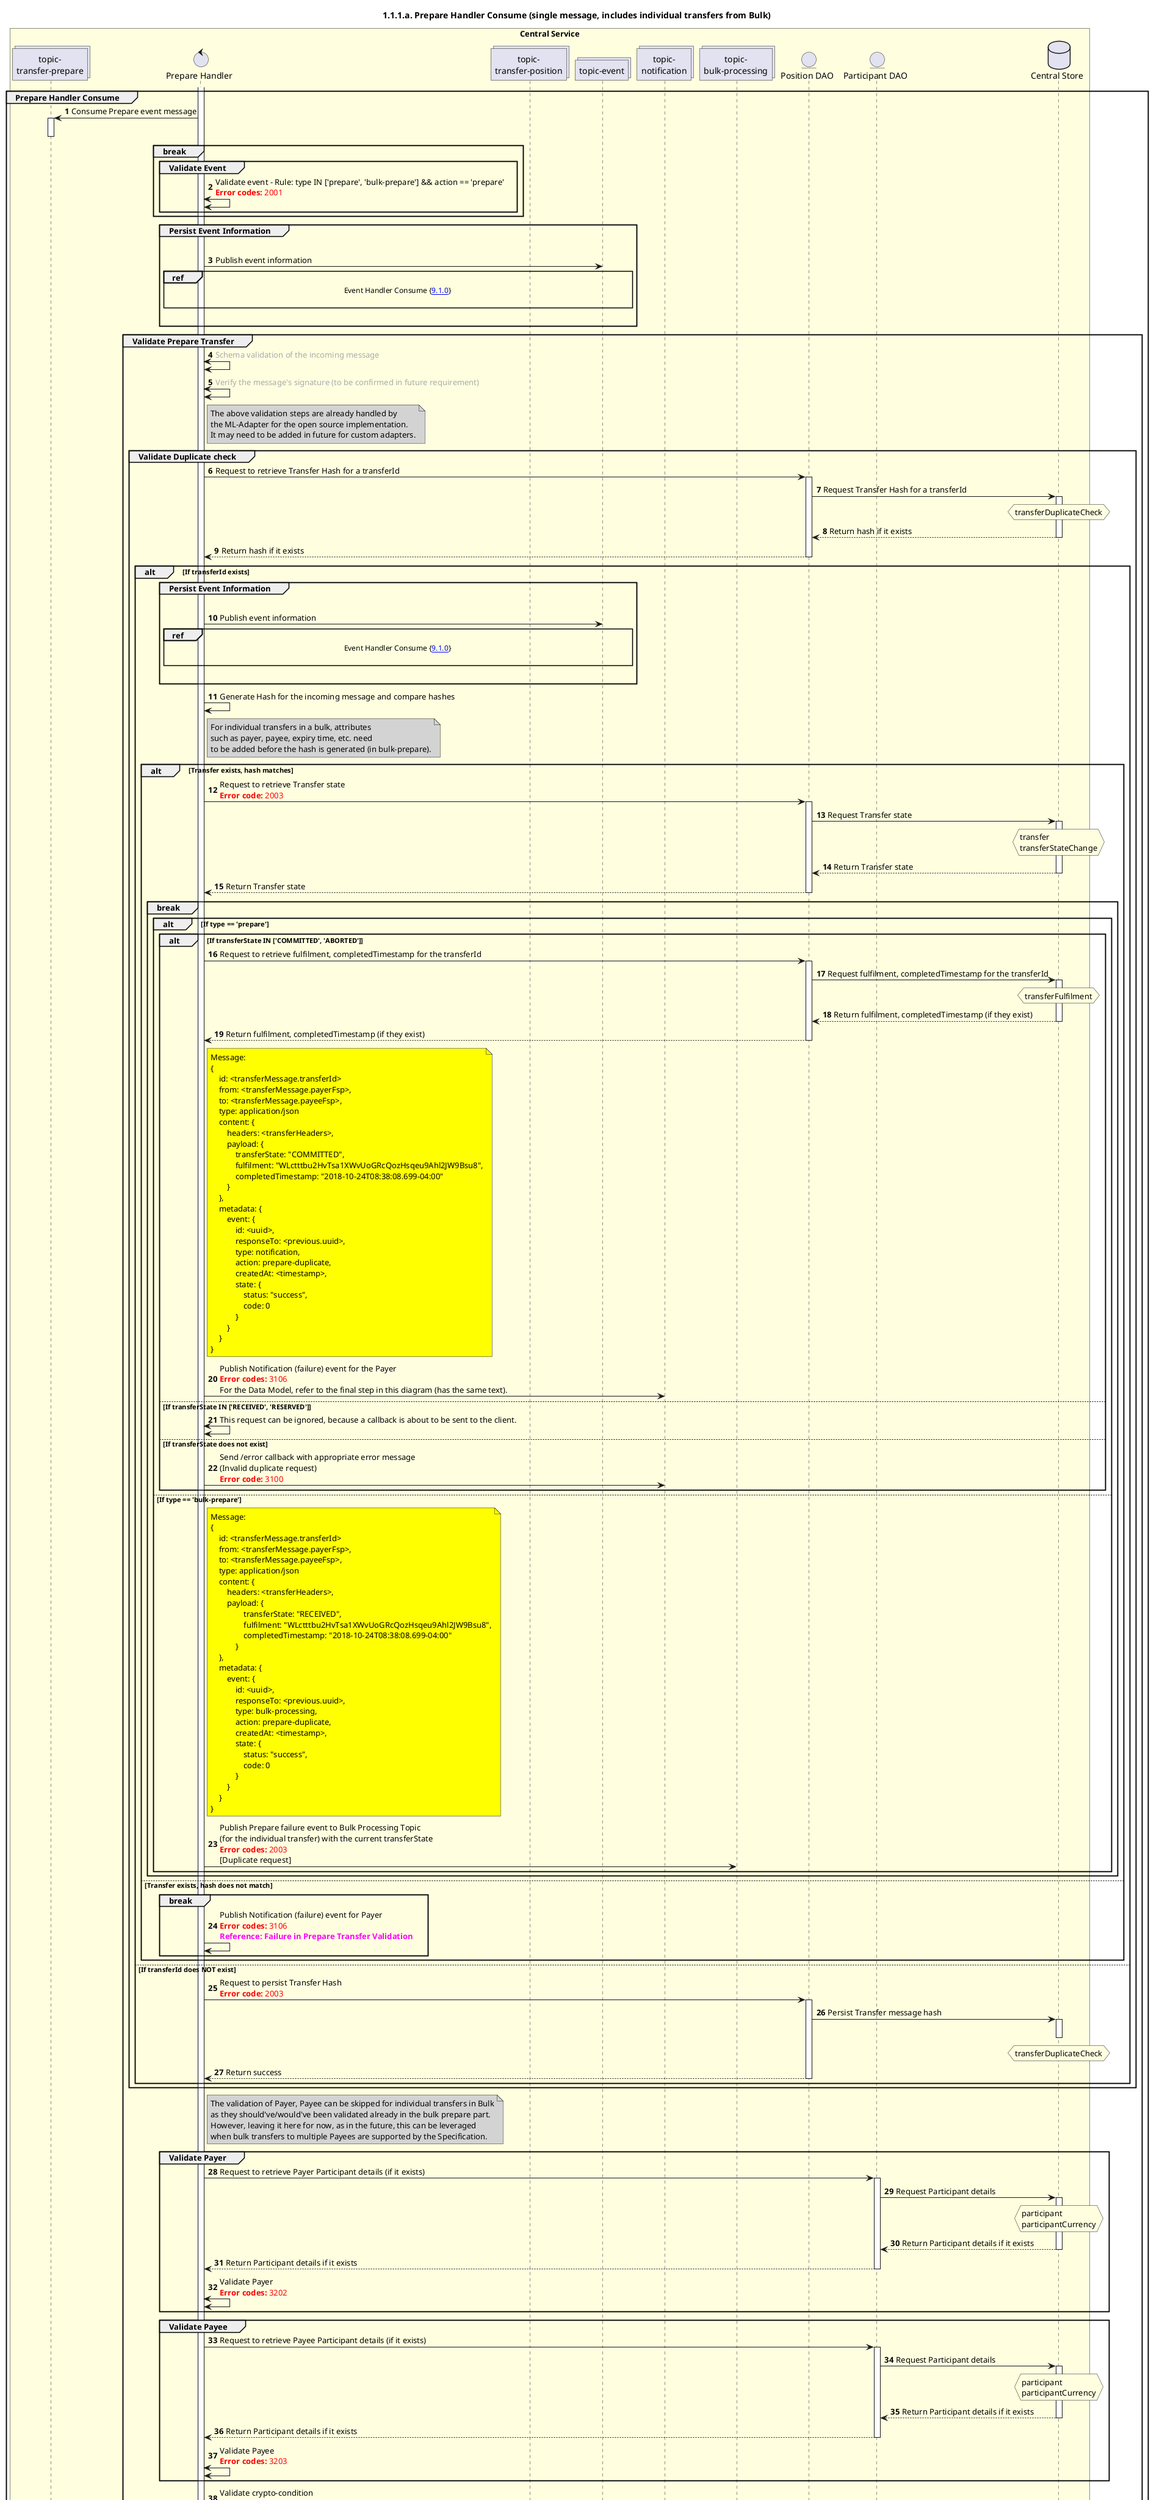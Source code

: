/'*****
 License
 --------------
 Copyright © 2017 Bill & Melinda Gates Foundation
 The Mojaloop files are made available by the Bill & Melinda Gates Foundation under the Apache License, Version 2.0 (the "License") and you may not use these files except in compliance with the License. You may obtain a copy of the License at
 http://www.apache.org/licenses/LICENSE-2.0
 Unless required by applicable law or agreed to in writing, the Mojaloop files are distributed on an "AS IS" BASIS, WITHOUT WARRANTIES OR CONDITIONS OF ANY KIND, either express or implied. See the License for the specific language governing permissions and limitations under the License.
 Contributors
 --------------
 This is the official list of the Mojaloop project contributors for this file.
 Names of the original copyright holders (individuals or organizations)
 should be listed with a '*' in the first column. People who have
 contributed from an organization can be listed under the organization
 that actually holds the copyright for their contributions (see the
 Gates Foundation organization for an example). Those individuals should have
 their names indented and be marked with a '-'. Email address can be added
 optionally within square brackets <email>.
 * Gates Foundation
 - Name Surname <name.surname@gatesfoundation.com>

 * Georgi Georgiev <georgi.georgiev@modusbox.com>
 * Miguel de Barros <miguel.debarros@modusbox.com>
 * Rajiv Mothilal <rajiv.mothilal@modusbox.com>
 * Samuel Kummary <sam@modusbox.com>
 * Shashikant Hirugade <shashikant.hirugade@modusbox.com>
 --------------
 ******'/

@startuml
' declate title
title 1.1.1.a. Prepare Handler Consume (single message, includes individual transfers from Bulk)

autonumber

' Actor Keys:
'   boundary - APIs/Interfaces, etc
'   collections - Kafka Topics
'   control - Kafka Consumers
'   entity - Database Access Objects
'   database - Database Persistance Store

' declare actors
collections "topic-\ntransfer-prepare" as TOPIC_TRANSFER_PREPARE
control "Prepare Handler" as PREP_HANDLER
collections "topic-\ntransfer-position" as TOPIC_TRANSFER_POSITION
collections "topic-\nbulk-processing" as TOPIC_BULK_PROCESSING
collections "topic-event" as TOPIC_EVENTS
collections "topic-\nnotification" as TOPIC_NOTIFICATIONS
entity "Position DAO" as POS_DAO
entity "Participant DAO" as PARTICIPANT_DAO
database "Central Store" as DB

box "Central Service" #LightYellow
    participant TOPIC_TRANSFER_PREPARE
    participant PREP_HANDLER
    participant TOPIC_TRANSFER_POSITION
    participant TOPIC_EVENTS
    participant TOPIC_NOTIFICATIONS
    participant TOPIC_BULK_PROCESSING
    participant POS_DAO
    participant PARTICIPANT_DAO
    participant DB
end box

' start flow
activate PREP_HANDLER
group Prepare Handler Consume
    TOPIC_TRANSFER_PREPARE <- PREP_HANDLER: Consume Prepare event message
    activate TOPIC_TRANSFER_PREPARE
    deactivate TOPIC_TRANSFER_PREPARE

    break
        group Validate Event
            PREP_HANDLER <-> PREP_HANDLER: Validate event - Rule: type IN ['prepare', 'bulk-prepare'] && action == 'prepare'\n<color #FF0000><b>Error codes:</b> 2001</color>
        end
    end

    group Persist Event Information
        |||
        PREP_HANDLER -> TOPIC_EVENTS: Publish event information
        ref over PREP_HANDLER, TOPIC_EVENTS :  Event Handler Consume {[[https://github.com/mojaloop/docs/blob/master/Diagrams/SequenceDiagrams/seq-event-9.1.0.svg 9.1.0]]} \n
        |||
    end

    group Validate Prepare Transfer 
        PREP_HANDLER <-> PREP_HANDLER: <color #AAA>Schema validation of the incoming message</color>
        PREP_HANDLER <-> PREP_HANDLER: <color #AAA>Verify the message's signature (to be confirmed in future requirement)</color>
        note right of PREP_HANDLER #lightgrey
            The above validation steps are already handled by
            the ML-Adapter for the open source implementation.
            It may need to be added in future for custom adapters.
        end note
        group Validate Duplicate check
            PREP_HANDLER -> POS_DAO: Request to retrieve Transfer Hash for a transferId
            activate POS_DAO
            POS_DAO -> DB: Request Transfer Hash for a transferId
            activate DB
            hnote over DB #lightyellow
                transferDuplicateCheck
            end note
            POS_DAO <-- DB: Return hash if it exists
            deactivate DB
            PREP_HANDLER <-- POS_DAO: Return hash if it exists
            deactivate POS_DAO

            alt If transferId exists
                group Persist Event Information
                    |||
                    PREP_HANDLER -> TOPIC_EVENTS: Publish event information
                    ref over PREP_HANDLER, TOPIC_EVENTS :  Event Handler Consume {[[https://github.com/mojaloop/docs/blob/master/Diagrams/SequenceDiagrams/seq-event-9.1.0.svg 9.1.0]]} \n
                    |||
                end
                PREP_HANDLER -> PREP_HANDLER: Generate Hash for the incoming message and compare hashes
                note right of PREP_HANDLER #lightgrey
                    For individual transfers in a bulk, attributes
                    such as payer, payee, expiry time, etc. need
                    to be added before the hash is generated (in bulk-prepare).
                end note

                alt Transfer exists, hash matches    
                    PREP_HANDLER -> POS_DAO: Request to retrieve Transfer state \n<color #FF0000><b>Error code:</b> 2003</color>
                    activate POS_DAO
                    POS_DAO -> DB: Request Transfer state
                    hnote over DB #lightyellow
                        transfer
                        transferStateChange
                    end note
                    activate DB
                    POS_DAO <-- DB: Return Transfer state
                    deactivate DB
                    POS_DAO --> PREP_HANDLER: Return Transfer state
                    deactivate POS_DAO
                    break
                        alt If type == 'prepare'
                            alt If transferState IN ['COMMITTED', 'ABORTED']
                                PREP_HANDLER -> POS_DAO: Request to retrieve fulfilment, completedTimestamp for the transferId
                                activate POS_DAO
                                POS_DAO -> DB: Request fulfilment, completedTimestamp for the transferId
                                activate DB
                                hnote over DB #lightyellow
                                    transferFulfilment
                                end note
                                POS_DAO <-- DB: Return fulfilment, completedTimestamp (if they exist)
                                deactivate DB
                                PREP_HANDLER <-- POS_DAO: Return fulfilment, completedTimestamp (if they exist)
                                deactivate POS_DAO
                                note right of PREP_HANDLER #yellow
                                    Message:
                                    {
                                        id: <transferMessage.transferId>
                                        from: <transferMessage.payerFsp>,
                                        to: <transferMessage.payeeFsp>,
                                        type: application/json
                                        content: {
                                            headers: <transferHeaders>,
                                            payload: {
                                                transferState: "COMMITTED",
                                                fulfilment: "WLctttbu2HvTsa1XWvUoGRcQozHsqeu9Ahl2JW9Bsu8",
                                                completedTimestamp: "2018-10-24T08:38:08.699-04:00"
                                            }
                                        },
                                        metadata: {
                                            event: {
                                                id: <uuid>,
                                                responseTo: <previous.uuid>,
                                                type: notification,
                                                action: prepare-duplicate,
                                                createdAt: <timestamp>,
                                                state: {
                                                    status: "success",
                                                    code: 0
                                                }
                                            }
                                        }
                                    }
                                end note                            
                                PREP_HANDLER -> TOPIC_NOTIFICATIONS: Publish Notification (failure) event for the Payer\n<color #FF0000><b>Error codes:</b> 3106</color> \nFor the Data Model, refer to the final step in this diagram (has the same text).
                            else If transferState IN ['RECEIVED', 'RESERVED']
                                PREP_HANDLER <-> PREP_HANDLER: This request can be ignored, because a callback is about to be sent to the client.
                            else If transferState does not exist
                                PREP_HANDLER -> TOPIC_NOTIFICATIONS: Send /error callback with appropriate error message\n(Invalid duplicate request)\n<color #FF0000><b>Error code:</b> 3100</color>
                            end
                        else If type == 'bulk-prepare'
                            note right of PREP_HANDLER #yellow
                                Message:
                                {
                                    id: <transferMessage.transferId>
                                    from: <transferMessage.payerFsp>,
                                    to: <transferMessage.payeeFsp>,
                                    type: application/json
                                    content: {
                                        headers: <transferHeaders>,
                                        payload: {
                                                transferState: "RECEIVED",
                                                fulfilment: "WLctttbu2HvTsa1XWvUoGRcQozHsqeu9Ahl2JW9Bsu8",
                                                completedTimestamp: "2018-10-24T08:38:08.699-04:00"
                                            }
                                    },
                                    metadata: {
                                        event: {
                                            id: <uuid>,
                                            responseTo: <previous.uuid>,
                                            type: bulk-processing,
                                            action: prepare-duplicate,
                                            createdAt: <timestamp>,
                                            state: {
                                                status: "success",
                                                code: 0
                                            }
                                        }
                                    }
                                }
                            end note
                            PREP_HANDLER -> TOPIC_BULK_PROCESSING: Publish Prepare failure event to Bulk Processing Topic\n(for the individual transfer) with the current transferState\n<color #FF0000><b>Error codes:</b> 2003</color>\n[Duplicate request]
                        end
                    end
                else Transfer exists, hash does not match
                    break
                        PREP_HANDLER -> PREP_HANDLER: Publish Notification (failure) event for Payer\n<color #FF0000><b>Error codes:</b> 3106</color>\n<color Magenta><b>Reference: Failure in Prepare Transfer Validation </b></color>
                    end
                end

            else If transferId does NOT exist
                PREP_HANDLER -> POS_DAO: Request to persist Transfer Hash \n<color #FF0000><b>Error code:</b> 2003</color>
                activate POS_DAO
                POS_DAO -> DB: Persist Transfer message hash
                activate DB
                deactivate DB
                hnote over DB #lightyellow
                    transferDuplicateCheck
                end note
                POS_DAO --> PREP_HANDLER: Return success
                deactivate POS_DAO
            end
            deactivate POS_DAO
            
        end
        note right of PREP_HANDLER #lightgrey
            The validation of Payer, Payee can be skipped for individual transfers in Bulk
            as they should've/would've been validated already in the bulk prepare part.
            However, leaving it here for now, as in the future, this can be leveraged
            when bulk transfers to multiple Payees are supported by the Specification.
        end note
        group Validate Payer
            PREP_HANDLER -> PARTICIPANT_DAO: Request to retrieve Payer Participant details (if it exists)
            activate PARTICIPANT_DAO
            PARTICIPANT_DAO -> DB: Request Participant details
            hnote over DB #lightyellow
                participant
                participantCurrency
            end note
            activate DB
            PARTICIPANT_DAO <-- DB: Return Participant details if it exists
            deactivate DB
            PARTICIPANT_DAO --> PREP_HANDLER: Return Participant details if it exists
            deactivate PARTICIPANT_DAO
            PREP_HANDLER <-> PREP_HANDLER: Validate Payer\n<color #FF0000><b>Error codes:</b> 3202</color>
        end
        group Validate Payee
            PREP_HANDLER -> PARTICIPANT_DAO: Request to retrieve Payee Participant details (if it exists)
            activate PARTICIPANT_DAO
            PARTICIPANT_DAO -> DB: Request Participant details
            hnote over DB #lightyellow
                participant
                participantCurrency
            end note
            activate DB
            PARTICIPANT_DAO <-- DB: Return Participant details if it exists
            deactivate DB
            PARTICIPANT_DAO --> PREP_HANDLER: Return Participant details if it exists
            deactivate PARTICIPANT_DAO
            PREP_HANDLER <-> PREP_HANDLER: Validate Payee\n<color #FF0000><b>Error codes:</b> 3203</color>
        end
        PREP_HANDLER <-> PREP_HANDLER: Validate crypto-condition\n<color #FF0000><b>Error codes:</b> 3100</color>
        
        alt Validate Prepare Transfer (success)
            group Persist Transfer State (with transferState='RECEIVED-PREPARE')
                PREP_HANDLER -> POS_DAO: Request to persist transfer\n<color #FF0000><b>Error codes:</b> 2003</color>
                activate POS_DAO
                POS_DAO -> DB: Persist transfer
                hnote over DB #lightyellow
                    transfer
                    transferParticipant
                    transferStateChange
                    transferExtension
                    ilpPacket
                end note
                activate DB
                deactivate DB
                POS_DAO --> PREP_HANDLER: Return success
                deactivate POS_DAO
            end
        else Validate Prepare Transfer (failure)
            group Persist Transfer State (with transferState='INVALID') (Introducing a new status INVALID to mark these entries)
                PREP_HANDLER -> POS_DAO: Request to persist transfer\n(when Payee/Payer/crypto-condition validation fails)\n<color #FF0000><b>Error codes:</b> 2003</color>
                activate POS_DAO
                POS_DAO -> DB: Persist transfer
                hnote over DB #lightyellow
                    transfer
                    transferParticipant
                    transferStateChange
                    transferExtension
                    transferError
                    ilpPacket
                end note
                activate DB
                deactivate DB
                POS_DAO --> PREP_HANDLER: Return success
                deactivate POS_DAO
            end
        end

    end
    alt Validate Prepare Transfer (success)
        PREP_HANDLER -> PREP_HANDLER: <color Magenta><b> Reference: Prepare -> Position Produce message </b></color>
    else Validate Prepare Transfer (failure)
        PREP_HANDLER -> PREP_HANDLER: <color Magenta><b> Reference: Failure in Prepare Transfer Validation </b></color>
    end
end

group Reference: Prepare -> Position Produce message
    alt If type == 'bulk-prepare'
        note right of PREP_HANDLER #yellow
        Message:
            {
                id: <transferMessage.transferId>
                from: <transferMessage.payerFsp>,
                to: <transferMessage.payeeFsp>,
                type: application/json
                content: {
                    headers: <transferHeaders>,
                    payload: <transferMessage>
                },
                metadata: {
                    event: {
                        id: <uuid>,
                        responseTo: <previous.uuid>,
                        type: bulk-position,
                        action: prepare,
                        createdAt: <timestamp>,
                        state: {
                            status: "success",
                            code: 0
                        }
                    }
                }
            }
        end note
        PREP_HANDLER -> TOPIC_TRANSFER_POSITION: Route & Publish Position event for Payer\n<color #FF0000><b>Error codes:</b> 2003</color>
    else If type == 'prepare'
        note right of PREP_HANDLER #yellow
        Message:
            {
                id: <transferMessage.transferId>
                from: <transferMessage.payerFsp>,
                to: <transferMessage.payeeFsp>,
                type: application/json
                content: {
                    headers: <transferHeaders>,
                    payload: <transferMessage>
                },
                metadata: {
                    event: {
                        id: <uuid>,
                        responseTo: <previous.uuid>,
                        type: position,
                        action: prepare,
                        createdAt: <timestamp>,
                        state: {
                            status: "success",
                            code: 0
                        }
                    }
                }
            }
        end note
        PREP_HANDLER -> TOPIC_TRANSFER_POSITION: Route & Publish Position event for Payer\n<color #FF0000><b>Error codes:</b> 2003</color>
    end
    
end

group Reference: Failure in Prepare Transfer Validation
    alt If type == 'bulk-prepare'
        note right of PREP_HANDLER #yellow
        Message:
            {
                id: <transferMessage.transferId>
                from: <ledgerName>,
                to: <transferMessage.payerFsp>,
                type: application/json
                content: {
                    headers: <transferHeaders>,
                    payload: {
                        "errorInformation": {
                            "errorCode": <possible codes: [2003, 3100, 3105, 3106, 3202, 3203, 3300, 3301]>
                            "errorDescription": "<refer to section 35.1.3 for description>",
                            "extensionList": <transferMessage.extensionList>
                    }
                },
                metadata: {
                    event: {
                        id: <uuid>,
                        responseTo: <previous.uuid>,
                        type: bulk-processing,
                        action: prepare,
                        createdAt: <timestamp>,
                        state: {
                            status: 'error',
                            code: <errorInformation.errorCode>
                            description: <errorInformation.errorDescription>
                        }
                    }
                }
            }
        end note
        PREP_HANDLER -> TOPIC_BULK_PROCESSING: Publish Prepare failure event to Bulk Processing Topic (for Payer) \n<color #FF0000><b>Error codes:</b> 2003</color>
    else If type == 'prepare'
        note right of PREP_HANDLER #yellow
        Message:
            {
                id: <transferMessage.transferId>
                from: <ledgerName>,
                to: <transferMessage.payerFsp>,
                type: application/json
                content: {
                    headers: <transferHeaders>,
                    payload: {
                        "errorInformation": {
                            "errorCode": <possible codes: [2003, 3100, 3105, 3106, 3202, 3203, 3300, 3301]>
                            "errorDescription": "<refer to section 35.1.3 for description>",
                            "extensionList": <transferMessage.extensionList>
                    }
                },
                metadata: {
                    event: {
                        id: <uuid>,
                        responseTo: <previous.uuid>,
                        type: notification,
                        action: prepare,
                        createdAt: <timestamp>,
                        state: {
                            status: 'error',
                            code: <errorInformation.errorCode>
                            description: <errorInformation.errorDescription>
                        }
                    }
                }
            }
        end note
        PREP_HANDLER -> TOPIC_NOTIFICATIONS: Publish Notification (failure) event for Payer\n<color #FF0000><b>Error codes:</b> 2003</color>
    end
    
end

deactivate PREP_HANDLER
@enduml

